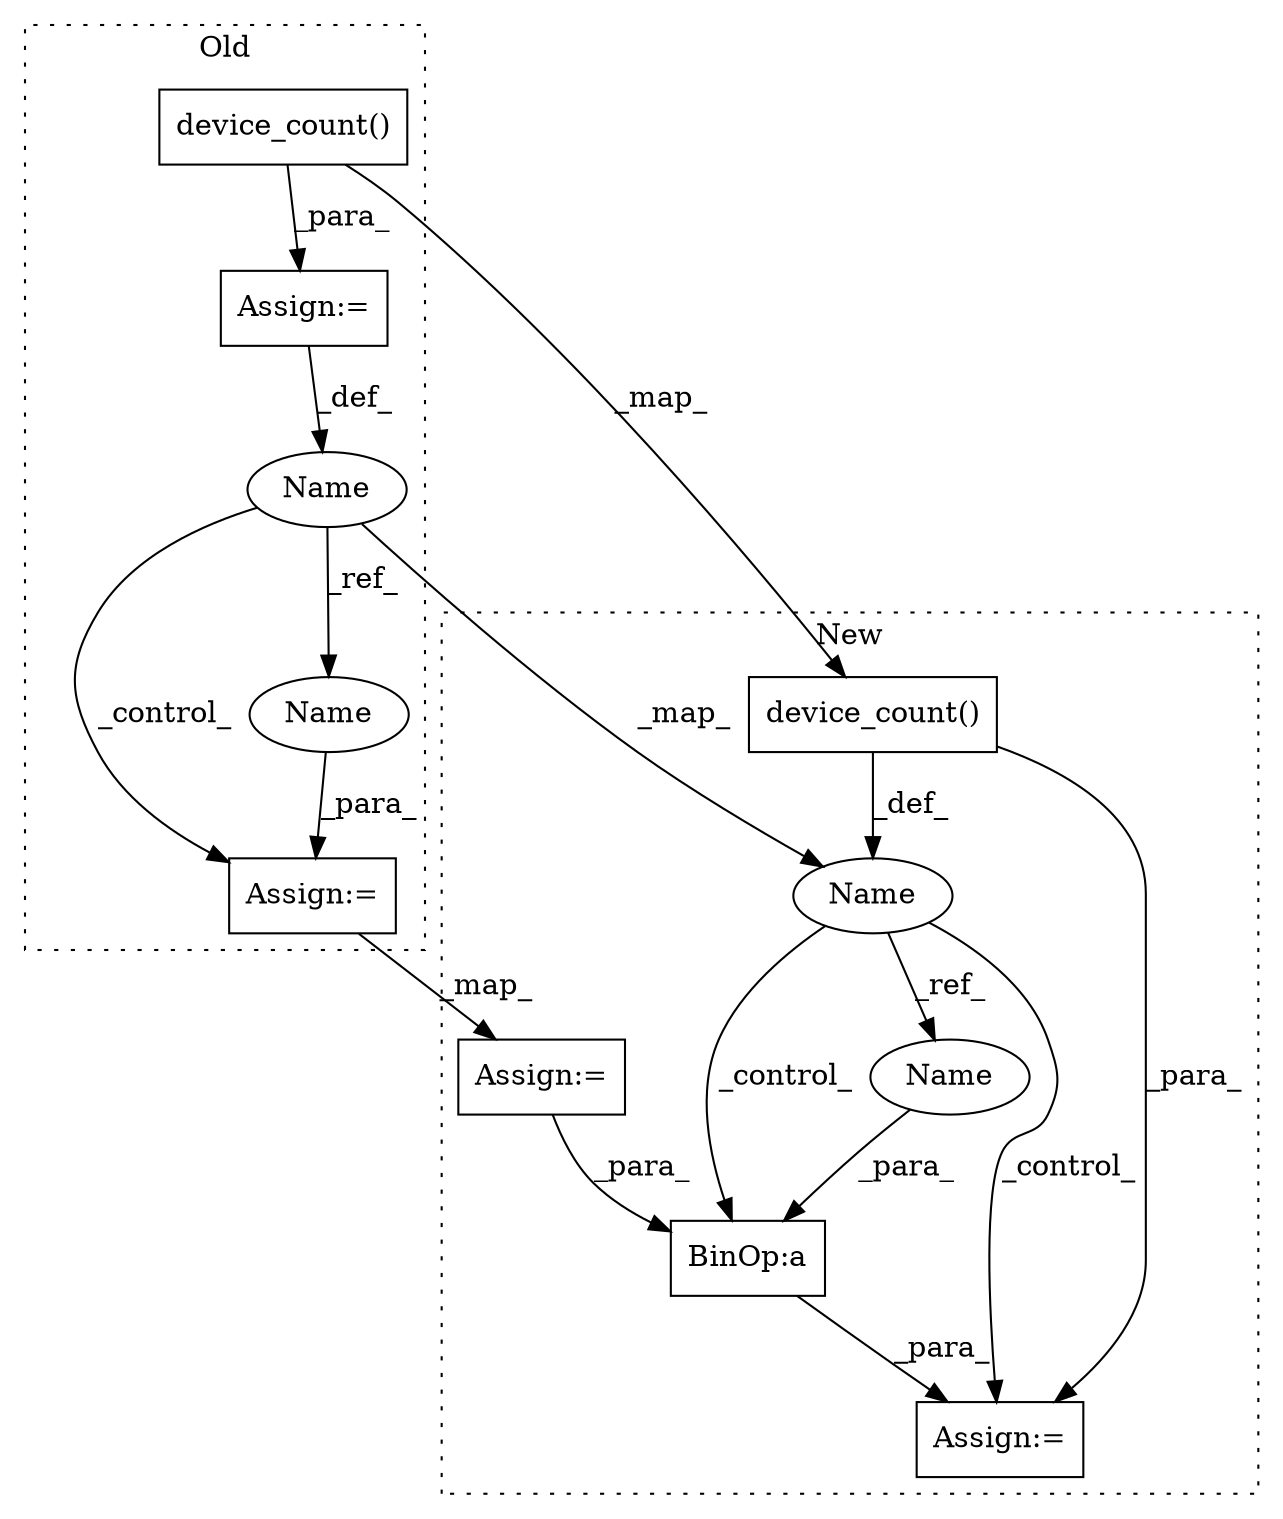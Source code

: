 digraph G {
subgraph cluster0 {
1 [label="device_count()" a="75" s="571" l="25" shape="box"];
3 [label="Assign:=" a="68" s="568" l="3" shape="box"];
6 [label="Name" a="87" s="1275" l="1" shape="ellipse"];
9 [label="Assign:=" a="68" s="1345" l="3" shape="box"];
11 [label="Name" a="87" s="1348" l="1" shape="ellipse"];
label = "Old";
style="dotted";
}
subgraph cluster1 {
2 [label="device_count()" a="75" s="989" l="25" shape="box"];
4 [label="BinOp:a" a="82" s="1058" l="3" shape="box"];
5 [label="Name" a="87" s="978" l="1" shape="ellipse"];
7 [label="Assign:=" a="68" s="1046" l="3" shape="box"];
8 [label="Assign:=" a="68" s="945" l="3" shape="box"];
10 [label="Name" a="87" s="1061" l="1" shape="ellipse"];
label = "New";
style="dotted";
}
1 -> 2 [label="_map_"];
1 -> 3 [label="_para_"];
2 -> 7 [label="_para_"];
2 -> 5 [label="_def_"];
3 -> 6 [label="_def_"];
4 -> 7 [label="_para_"];
5 -> 7 [label="_control_"];
5 -> 4 [label="_control_"];
5 -> 10 [label="_ref_"];
6 -> 9 [label="_control_"];
6 -> 5 [label="_map_"];
6 -> 11 [label="_ref_"];
8 -> 4 [label="_para_"];
9 -> 8 [label="_map_"];
10 -> 4 [label="_para_"];
11 -> 9 [label="_para_"];
}